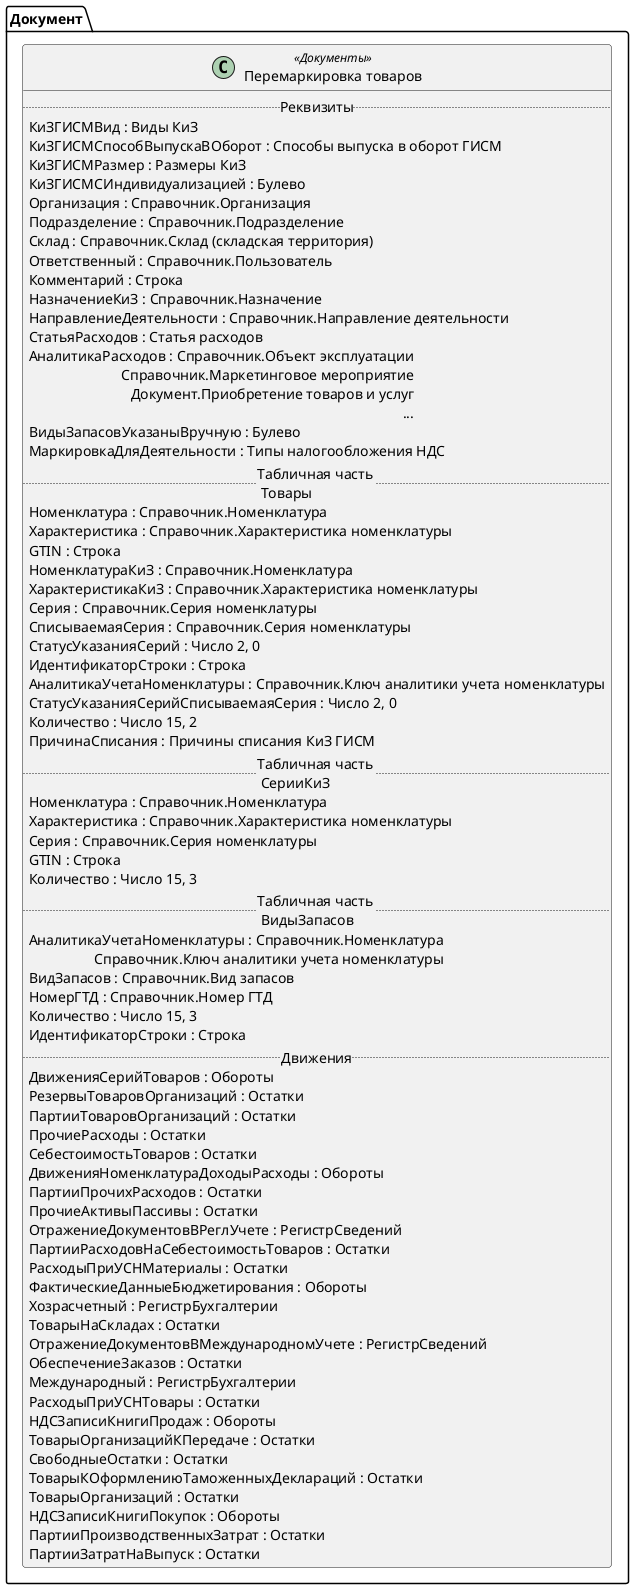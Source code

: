 ﻿@startuml ПеремаркировкаТоваровГИСМ
'!include templates.wsd
'..\include templates.wsd
class Документ.ПеремаркировкаТоваровГИСМ as "Перемаркировка товаров" <<Документы>>
{
..Реквизиты..
КиЗГИСМВид : Виды КиЗ
КиЗГИСМСпособВыпускаВОборот : Способы выпуска в оборот ГИСМ
КиЗГИСМРазмер : Размеры КиЗ
КиЗГИСМСИндивидуализацией : Булево
Организация : Справочник.Организация
Подразделение : Справочник.Подразделение
Склад : Справочник.Склад (складская территория)
Ответственный : Справочник.Пользователь
Комментарий : Строка
НазначениеКиЗ : Справочник.Назначение
НаправлениеДеятельности : Справочник.Направление деятельности
СтатьяРасходов : Статья расходов
АналитикаРасходов : Справочник.Объект эксплуатации\rСправочник.Маркетинговое мероприятие\rДокумент.Приобретение товаров и услуг\r...
ВидыЗапасовУказаныВручную : Булево
МаркировкаДляДеятельности : Типы налогообложения НДС
..Табличная часть \n Товары..
Номенклатура : Справочник.Номенклатура
Характеристика : Справочник.Характеристика номенклатуры
GTIN : Строка
НоменклатураКиЗ : Справочник.Номенклатура
ХарактеристикаКиЗ : Справочник.Характеристика номенклатуры
Серия : Справочник.Серия номенклатуры
СписываемаяСерия : Справочник.Серия номенклатуры
СтатусУказанияСерий : Число 2, 0
ИдентификаторСтроки : Строка
АналитикаУчетаНоменклатуры : Справочник.Ключ аналитики учета номенклатуры
СтатусУказанияСерийСписываемаяСерия : Число 2, 0
Количество : Число 15, 2
ПричинаСписания : Причины списания КиЗ ГИСМ
..Табличная часть \n СерииКиЗ..
Номенклатура : Справочник.Номенклатура
Характеристика : Справочник.Характеристика номенклатуры
Серия : Справочник.Серия номенклатуры
GTIN : Строка
Количество : Число 15, 3
..Табличная часть \n ВидыЗапасов..
АналитикаУчетаНоменклатуры : Справочник.Номенклатура\rСправочник.Ключ аналитики учета номенклатуры
ВидЗапасов : Справочник.Вид запасов
НомерГТД : Справочник.Номер ГТД
Количество : Число 15, 3
ИдентификаторСтроки : Строка
..Движения..
ДвиженияСерийТоваров : Обороты
РезервыТоваровОрганизаций : Остатки
ПартииТоваровОрганизаций : Остатки
ПрочиеРасходы : Остатки
СебестоимостьТоваров : Остатки
ДвиженияНоменклатураДоходыРасходы : Обороты
ПартииПрочихРасходов : Остатки
ПрочиеАктивыПассивы : Остатки
ОтражениеДокументовВРеглУчете : РегистрСведений
ПартииРасходовНаСебестоимостьТоваров : Остатки
РасходыПриУСНМатериалы : Остатки
ФактическиеДанныеБюджетирования : Обороты
Хозрасчетный : РегистрБухгалтерии
ТоварыНаСкладах : Остатки
ОтражениеДокументовВМеждународномУчете : РегистрСведений
ОбеспечениеЗаказов : Остатки
Международный : РегистрБухгалтерии
РасходыПриУСНТовары : Остатки
НДСЗаписиКнигиПродаж : Обороты
ТоварыОрганизацийКПередаче : Остатки
СвободныеОстатки : Остатки
ТоварыКОформлениюТаможенныхДеклараций : Остатки
ТоварыОрганизаций : Остатки
НДСЗаписиКнигиПокупок : Обороты
ПартииПроизводственныхЗатрат : Остатки
ПартииЗатратНаВыпуск : Остатки
}
@enduml
